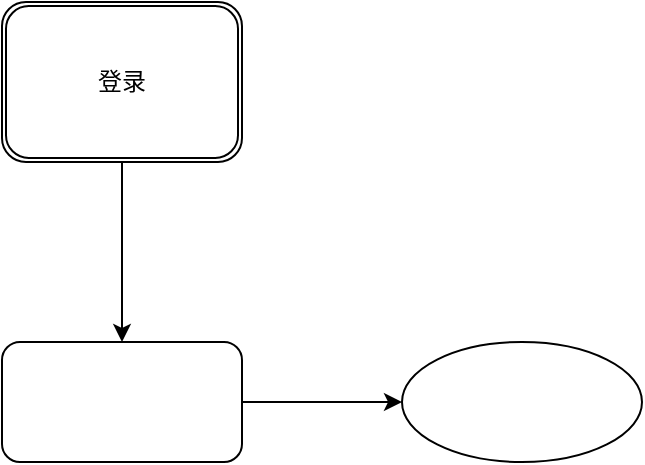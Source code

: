 <mxfile version="14.6.1" type="github"><diagram id="O6Q4O5LZF8PijGS570TY" name="Page-1"><mxGraphModel dx="868" dy="482" grid="1" gridSize="10" guides="1" tooltips="1" connect="1" arrows="1" fold="1" page="1" pageScale="1" pageWidth="827" pageHeight="1169" math="0" shadow="0"><root><mxCell id="0"/><mxCell id="1" parent="0"/><mxCell id="ZXV48rQBpd7V52SOfgqS-16" value="" style="edgeStyle=orthogonalEdgeStyle;rounded=0;orthogonalLoop=1;jettySize=auto;html=1;" edge="1" parent="1" source="ZXV48rQBpd7V52SOfgqS-14" target="ZXV48rQBpd7V52SOfgqS-15"><mxGeometry relative="1" as="geometry"/></mxCell><mxCell id="ZXV48rQBpd7V52SOfgqS-14" value="登录" style="shape=ext;double=1;rounded=1;whiteSpace=wrap;html=1;" vertex="1" parent="1"><mxGeometry x="80" y="190" width="120" height="80" as="geometry"/></mxCell><mxCell id="ZXV48rQBpd7V52SOfgqS-18" value="" style="edgeStyle=orthogonalEdgeStyle;rounded=0;orthogonalLoop=1;jettySize=auto;html=1;" edge="1" parent="1" source="ZXV48rQBpd7V52SOfgqS-15" target="ZXV48rQBpd7V52SOfgqS-17"><mxGeometry relative="1" as="geometry"/></mxCell><mxCell id="ZXV48rQBpd7V52SOfgqS-15" value="" style="rounded=1;whiteSpace=wrap;html=1;" vertex="1" parent="1"><mxGeometry x="80" y="360" width="120" height="60" as="geometry"/></mxCell><mxCell id="ZXV48rQBpd7V52SOfgqS-17" value="" style="ellipse;whiteSpace=wrap;html=1;rounded=1;" vertex="1" parent="1"><mxGeometry x="280" y="360" width="120" height="60" as="geometry"/></mxCell></root></mxGraphModel></diagram></mxfile>
